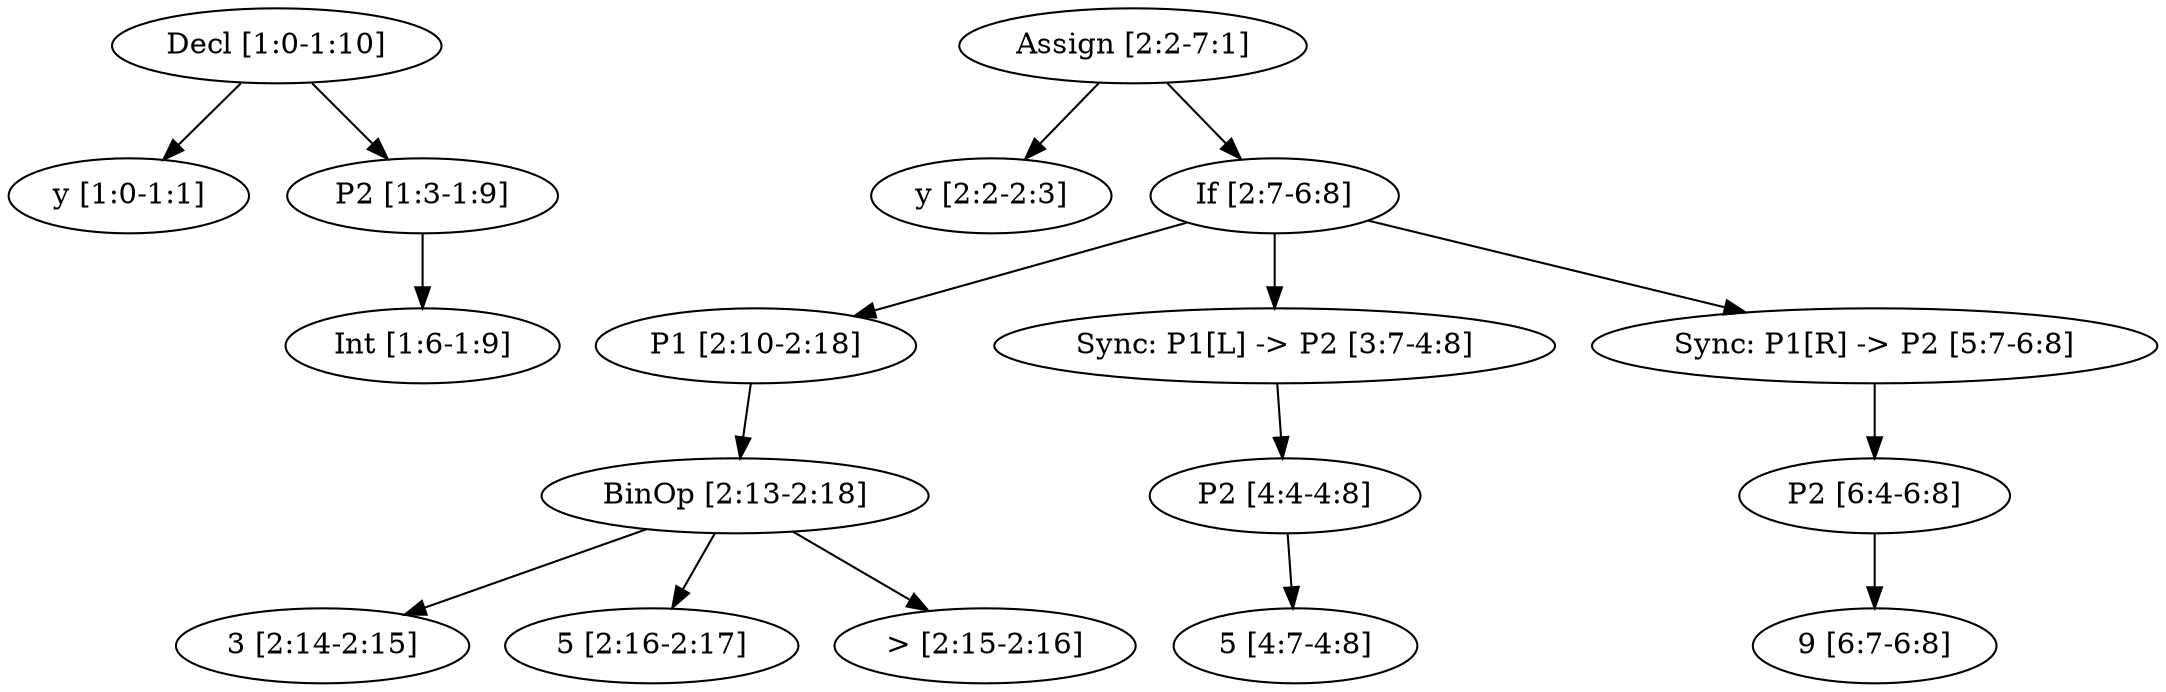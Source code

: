 digraph G {
n0 [label="Decl [1:0-1:10]"];
n0 -> n1;
n0 -> n2;
n1 [label="y [1:0-1:1]"];
n2 [label="P2 [1:3-1:9]"];
n2 -> n3;
n3 [label="Int [1:6-1:9]"];

n4 [label="Assign [2:2-7:1]"];
n4 -> n5;
n4 -> n6;
n5 [label="y [2:2-2:3]"];
n6 [label="If [2:7-6:8]"];
n6 -> n7;
n6 -> n12;
n6 -> n15;
n7 [label="P1 [2:10-2:18]"];
n7 -> n8;
n8 [label="BinOp [2:13-2:18]"];
n8 -> n9;
n8 -> n10;
n8 -> n11;
n9 [label="3 [2:14-2:15]"];
n10 [label="5 [2:16-2:17]"];
n11 [label="> [2:15-2:16]"];
n12 [label="Sync: P1[L] -> P2 [3:7-4:8]"];
n12 -> n13;
n13 [label="P2 [4:4-4:8]"];
n13 -> n14;
n14 [label="5 [4:7-4:8]"];
n15 [label="Sync: P1[R] -> P2 [5:7-6:8]"];
n15 -> n16;
n16 [label="P2 [6:4-6:8]"];
n16 -> n17;
n17 [label="9 [6:7-6:8]"];

}